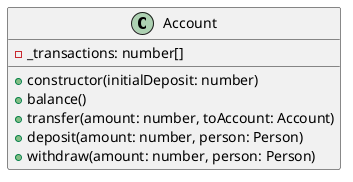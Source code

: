 @startuml
class Account {
    - _transactions: number[]

    + constructor(initialDeposit: number)
    + balance()
    + transfer(amount: number, toAccount: Account)
    + deposit(amount: number, person: Person)
    + withdraw(amount: number, person: Person)
}
@enduml